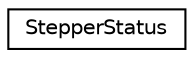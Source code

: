 digraph "Graphical Class Hierarchy"
{
 // LATEX_PDF_SIZE
  edge [fontname="Helvetica",fontsize="10",labelfontname="Helvetica",labelfontsize="10"];
  node [fontname="Helvetica",fontsize="10",shape=record];
  rankdir="LR";
  Node0 [label="StepperStatus",height=0.2,width=0.4,color="black", fillcolor="white", style="filled",URL="$structStepperStatus.html",tooltip=" "];
}
